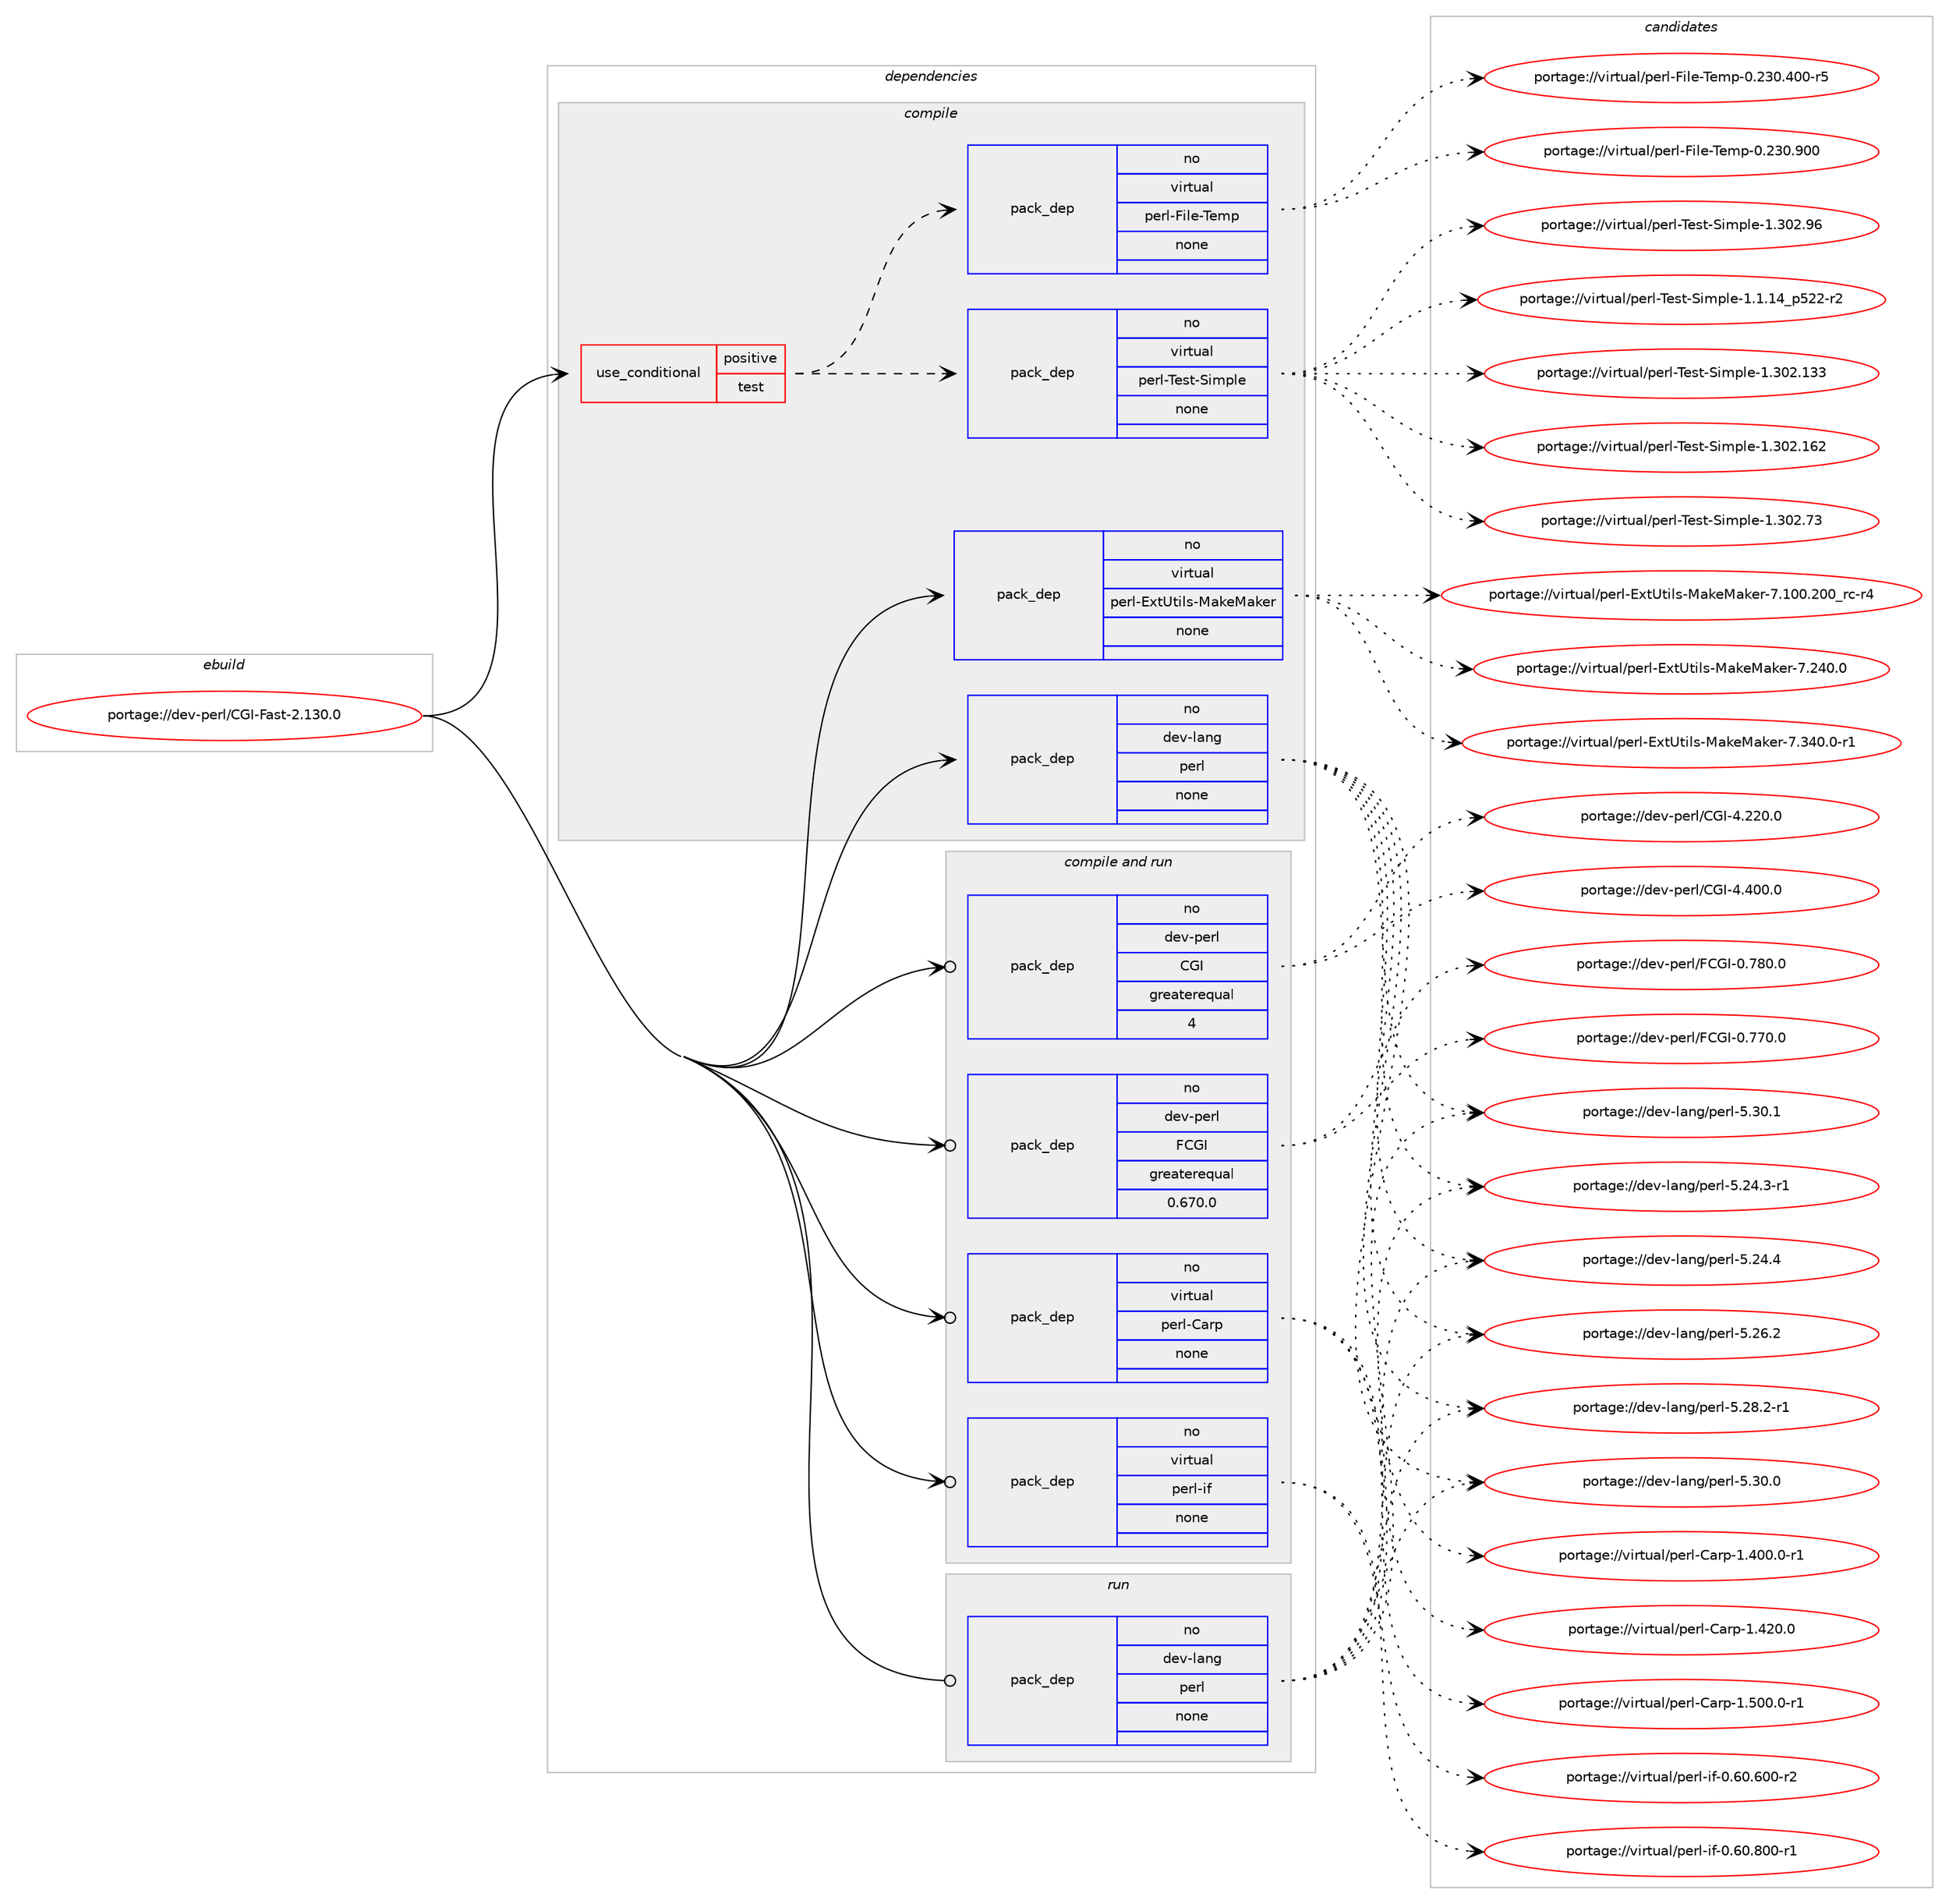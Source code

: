 digraph prolog {

# *************
# Graph options
# *************

newrank=true;
concentrate=true;
compound=true;
graph [rankdir=LR,fontname=Helvetica,fontsize=10,ranksep=1.5];#, ranksep=2.5, nodesep=0.2];
edge  [arrowhead=vee];
node  [fontname=Helvetica,fontsize=10];

# **********
# The ebuild
# **********

subgraph cluster_leftcol {
color=gray;
rank=same;
label=<<i>ebuild</i>>;
id [label="portage://dev-perl/CGI-Fast-2.130.0", color=red, width=4, href="../dev-perl/CGI-Fast-2.130.0.svg"];
}

# ****************
# The dependencies
# ****************

subgraph cluster_midcol {
color=gray;
label=<<i>dependencies</i>>;
subgraph cluster_compile {
fillcolor="#eeeeee";
style=filled;
label=<<i>compile</i>>;
subgraph cond22602 {
dependency109298 [label=<<TABLE BORDER="0" CELLBORDER="1" CELLSPACING="0" CELLPADDING="4"><TR><TD ROWSPAN="3" CELLPADDING="10">use_conditional</TD></TR><TR><TD>positive</TD></TR><TR><TD>test</TD></TR></TABLE>>, shape=none, color=red];
subgraph pack83526 {
dependency109299 [label=<<TABLE BORDER="0" CELLBORDER="1" CELLSPACING="0" CELLPADDING="4" WIDTH="220"><TR><TD ROWSPAN="6" CELLPADDING="30">pack_dep</TD></TR><TR><TD WIDTH="110">no</TD></TR><TR><TD>virtual</TD></TR><TR><TD>perl-File-Temp</TD></TR><TR><TD>none</TD></TR><TR><TD></TD></TR></TABLE>>, shape=none, color=blue];
}
dependency109298:e -> dependency109299:w [weight=20,style="dashed",arrowhead="vee"];
subgraph pack83527 {
dependency109300 [label=<<TABLE BORDER="0" CELLBORDER="1" CELLSPACING="0" CELLPADDING="4" WIDTH="220"><TR><TD ROWSPAN="6" CELLPADDING="30">pack_dep</TD></TR><TR><TD WIDTH="110">no</TD></TR><TR><TD>virtual</TD></TR><TR><TD>perl-Test-Simple</TD></TR><TR><TD>none</TD></TR><TR><TD></TD></TR></TABLE>>, shape=none, color=blue];
}
dependency109298:e -> dependency109300:w [weight=20,style="dashed",arrowhead="vee"];
}
id:e -> dependency109298:w [weight=20,style="solid",arrowhead="vee"];
subgraph pack83528 {
dependency109301 [label=<<TABLE BORDER="0" CELLBORDER="1" CELLSPACING="0" CELLPADDING="4" WIDTH="220"><TR><TD ROWSPAN="6" CELLPADDING="30">pack_dep</TD></TR><TR><TD WIDTH="110">no</TD></TR><TR><TD>dev-lang</TD></TR><TR><TD>perl</TD></TR><TR><TD>none</TD></TR><TR><TD></TD></TR></TABLE>>, shape=none, color=blue];
}
id:e -> dependency109301:w [weight=20,style="solid",arrowhead="vee"];
subgraph pack83529 {
dependency109302 [label=<<TABLE BORDER="0" CELLBORDER="1" CELLSPACING="0" CELLPADDING="4" WIDTH="220"><TR><TD ROWSPAN="6" CELLPADDING="30">pack_dep</TD></TR><TR><TD WIDTH="110">no</TD></TR><TR><TD>virtual</TD></TR><TR><TD>perl-ExtUtils-MakeMaker</TD></TR><TR><TD>none</TD></TR><TR><TD></TD></TR></TABLE>>, shape=none, color=blue];
}
id:e -> dependency109302:w [weight=20,style="solid",arrowhead="vee"];
}
subgraph cluster_compileandrun {
fillcolor="#eeeeee";
style=filled;
label=<<i>compile and run</i>>;
subgraph pack83530 {
dependency109303 [label=<<TABLE BORDER="0" CELLBORDER="1" CELLSPACING="0" CELLPADDING="4" WIDTH="220"><TR><TD ROWSPAN="6" CELLPADDING="30">pack_dep</TD></TR><TR><TD WIDTH="110">no</TD></TR><TR><TD>dev-perl</TD></TR><TR><TD>CGI</TD></TR><TR><TD>greaterequal</TD></TR><TR><TD>4</TD></TR></TABLE>>, shape=none, color=blue];
}
id:e -> dependency109303:w [weight=20,style="solid",arrowhead="odotvee"];
subgraph pack83531 {
dependency109304 [label=<<TABLE BORDER="0" CELLBORDER="1" CELLSPACING="0" CELLPADDING="4" WIDTH="220"><TR><TD ROWSPAN="6" CELLPADDING="30">pack_dep</TD></TR><TR><TD WIDTH="110">no</TD></TR><TR><TD>dev-perl</TD></TR><TR><TD>FCGI</TD></TR><TR><TD>greaterequal</TD></TR><TR><TD>0.670.0</TD></TR></TABLE>>, shape=none, color=blue];
}
id:e -> dependency109304:w [weight=20,style="solid",arrowhead="odotvee"];
subgraph pack83532 {
dependency109305 [label=<<TABLE BORDER="0" CELLBORDER="1" CELLSPACING="0" CELLPADDING="4" WIDTH="220"><TR><TD ROWSPAN="6" CELLPADDING="30">pack_dep</TD></TR><TR><TD WIDTH="110">no</TD></TR><TR><TD>virtual</TD></TR><TR><TD>perl-Carp</TD></TR><TR><TD>none</TD></TR><TR><TD></TD></TR></TABLE>>, shape=none, color=blue];
}
id:e -> dependency109305:w [weight=20,style="solid",arrowhead="odotvee"];
subgraph pack83533 {
dependency109306 [label=<<TABLE BORDER="0" CELLBORDER="1" CELLSPACING="0" CELLPADDING="4" WIDTH="220"><TR><TD ROWSPAN="6" CELLPADDING="30">pack_dep</TD></TR><TR><TD WIDTH="110">no</TD></TR><TR><TD>virtual</TD></TR><TR><TD>perl-if</TD></TR><TR><TD>none</TD></TR><TR><TD></TD></TR></TABLE>>, shape=none, color=blue];
}
id:e -> dependency109306:w [weight=20,style="solid",arrowhead="odotvee"];
}
subgraph cluster_run {
fillcolor="#eeeeee";
style=filled;
label=<<i>run</i>>;
subgraph pack83534 {
dependency109307 [label=<<TABLE BORDER="0" CELLBORDER="1" CELLSPACING="0" CELLPADDING="4" WIDTH="220"><TR><TD ROWSPAN="6" CELLPADDING="30">pack_dep</TD></TR><TR><TD WIDTH="110">no</TD></TR><TR><TD>dev-lang</TD></TR><TR><TD>perl</TD></TR><TR><TD>none</TD></TR><TR><TD></TD></TR></TABLE>>, shape=none, color=blue];
}
id:e -> dependency109307:w [weight=20,style="solid",arrowhead="odot"];
}
}

# **************
# The candidates
# **************

subgraph cluster_choices {
rank=same;
color=gray;
label=<<i>candidates</i>>;

subgraph choice83526 {
color=black;
nodesep=1;
choiceportage118105114116117971084711210111410845701051081014584101109112454846505148465248484511453 [label="portage://virtual/perl-File-Temp-0.230.400-r5", color=red, width=4,href="../virtual/perl-File-Temp-0.230.400-r5.svg"];
choiceportage11810511411611797108471121011141084570105108101458410110911245484650514846574848 [label="portage://virtual/perl-File-Temp-0.230.900", color=red, width=4,href="../virtual/perl-File-Temp-0.230.900.svg"];
dependency109299:e -> choiceportage118105114116117971084711210111410845701051081014584101109112454846505148465248484511453:w [style=dotted,weight="100"];
dependency109299:e -> choiceportage11810511411611797108471121011141084570105108101458410110911245484650514846574848:w [style=dotted,weight="100"];
}
subgraph choice83527 {
color=black;
nodesep=1;
choiceportage11810511411611797108471121011141084584101115116458310510911210810145494649464952951125350504511450 [label="portage://virtual/perl-Test-Simple-1.1.14_p522-r2", color=red, width=4,href="../virtual/perl-Test-Simple-1.1.14_p522-r2.svg"];
choiceportage11810511411611797108471121011141084584101115116458310510911210810145494651485046495151 [label="portage://virtual/perl-Test-Simple-1.302.133", color=red, width=4,href="../virtual/perl-Test-Simple-1.302.133.svg"];
choiceportage11810511411611797108471121011141084584101115116458310510911210810145494651485046495450 [label="portage://virtual/perl-Test-Simple-1.302.162", color=red, width=4,href="../virtual/perl-Test-Simple-1.302.162.svg"];
choiceportage118105114116117971084711210111410845841011151164583105109112108101454946514850465551 [label="portage://virtual/perl-Test-Simple-1.302.73", color=red, width=4,href="../virtual/perl-Test-Simple-1.302.73.svg"];
choiceportage118105114116117971084711210111410845841011151164583105109112108101454946514850465754 [label="portage://virtual/perl-Test-Simple-1.302.96", color=red, width=4,href="../virtual/perl-Test-Simple-1.302.96.svg"];
dependency109300:e -> choiceportage11810511411611797108471121011141084584101115116458310510911210810145494649464952951125350504511450:w [style=dotted,weight="100"];
dependency109300:e -> choiceportage11810511411611797108471121011141084584101115116458310510911210810145494651485046495151:w [style=dotted,weight="100"];
dependency109300:e -> choiceportage11810511411611797108471121011141084584101115116458310510911210810145494651485046495450:w [style=dotted,weight="100"];
dependency109300:e -> choiceportage118105114116117971084711210111410845841011151164583105109112108101454946514850465551:w [style=dotted,weight="100"];
dependency109300:e -> choiceportage118105114116117971084711210111410845841011151164583105109112108101454946514850465754:w [style=dotted,weight="100"];
}
subgraph choice83528 {
color=black;
nodesep=1;
choiceportage100101118451089711010347112101114108455346505246514511449 [label="portage://dev-lang/perl-5.24.3-r1", color=red, width=4,href="../dev-lang/perl-5.24.3-r1.svg"];
choiceportage10010111845108971101034711210111410845534650524652 [label="portage://dev-lang/perl-5.24.4", color=red, width=4,href="../dev-lang/perl-5.24.4.svg"];
choiceportage10010111845108971101034711210111410845534650544650 [label="portage://dev-lang/perl-5.26.2", color=red, width=4,href="../dev-lang/perl-5.26.2.svg"];
choiceportage100101118451089711010347112101114108455346505646504511449 [label="portage://dev-lang/perl-5.28.2-r1", color=red, width=4,href="../dev-lang/perl-5.28.2-r1.svg"];
choiceportage10010111845108971101034711210111410845534651484648 [label="portage://dev-lang/perl-5.30.0", color=red, width=4,href="../dev-lang/perl-5.30.0.svg"];
choiceportage10010111845108971101034711210111410845534651484649 [label="portage://dev-lang/perl-5.30.1", color=red, width=4,href="../dev-lang/perl-5.30.1.svg"];
dependency109301:e -> choiceportage100101118451089711010347112101114108455346505246514511449:w [style=dotted,weight="100"];
dependency109301:e -> choiceportage10010111845108971101034711210111410845534650524652:w [style=dotted,weight="100"];
dependency109301:e -> choiceportage10010111845108971101034711210111410845534650544650:w [style=dotted,weight="100"];
dependency109301:e -> choiceportage100101118451089711010347112101114108455346505646504511449:w [style=dotted,weight="100"];
dependency109301:e -> choiceportage10010111845108971101034711210111410845534651484648:w [style=dotted,weight="100"];
dependency109301:e -> choiceportage10010111845108971101034711210111410845534651484649:w [style=dotted,weight="100"];
}
subgraph choice83529 {
color=black;
nodesep=1;
choiceportage118105114116117971084711210111410845691201168511610510811545779710710177971071011144555464948484650484895114994511452 [label="portage://virtual/perl-ExtUtils-MakeMaker-7.100.200_rc-r4", color=red, width=4,href="../virtual/perl-ExtUtils-MakeMaker-7.100.200_rc-r4.svg"];
choiceportage118105114116117971084711210111410845691201168511610510811545779710710177971071011144555465052484648 [label="portage://virtual/perl-ExtUtils-MakeMaker-7.240.0", color=red, width=4,href="../virtual/perl-ExtUtils-MakeMaker-7.240.0.svg"];
choiceportage1181051141161179710847112101114108456912011685116105108115457797107101779710710111445554651524846484511449 [label="portage://virtual/perl-ExtUtils-MakeMaker-7.340.0-r1", color=red, width=4,href="../virtual/perl-ExtUtils-MakeMaker-7.340.0-r1.svg"];
dependency109302:e -> choiceportage118105114116117971084711210111410845691201168511610510811545779710710177971071011144555464948484650484895114994511452:w [style=dotted,weight="100"];
dependency109302:e -> choiceportage118105114116117971084711210111410845691201168511610510811545779710710177971071011144555465052484648:w [style=dotted,weight="100"];
dependency109302:e -> choiceportage1181051141161179710847112101114108456912011685116105108115457797107101779710710111445554651524846484511449:w [style=dotted,weight="100"];
}
subgraph choice83530 {
color=black;
nodesep=1;
choiceportage10010111845112101114108476771734552465050484648 [label="portage://dev-perl/CGI-4.220.0", color=red, width=4,href="../dev-perl/CGI-4.220.0.svg"];
choiceportage10010111845112101114108476771734552465248484648 [label="portage://dev-perl/CGI-4.400.0", color=red, width=4,href="../dev-perl/CGI-4.400.0.svg"];
dependency109303:e -> choiceportage10010111845112101114108476771734552465050484648:w [style=dotted,weight="100"];
dependency109303:e -> choiceportage10010111845112101114108476771734552465248484648:w [style=dotted,weight="100"];
}
subgraph choice83531 {
color=black;
nodesep=1;
choiceportage1001011184511210111410847706771734548465555484648 [label="portage://dev-perl/FCGI-0.770.0", color=red, width=4,href="../dev-perl/FCGI-0.770.0.svg"];
choiceportage1001011184511210111410847706771734548465556484648 [label="portage://dev-perl/FCGI-0.780.0", color=red, width=4,href="../dev-perl/FCGI-0.780.0.svg"];
dependency109304:e -> choiceportage1001011184511210111410847706771734548465555484648:w [style=dotted,weight="100"];
dependency109304:e -> choiceportage1001011184511210111410847706771734548465556484648:w [style=dotted,weight="100"];
}
subgraph choice83532 {
color=black;
nodesep=1;
choiceportage118105114116117971084711210111410845679711411245494652484846484511449 [label="portage://virtual/perl-Carp-1.400.0-r1", color=red, width=4,href="../virtual/perl-Carp-1.400.0-r1.svg"];
choiceportage11810511411611797108471121011141084567971141124549465250484648 [label="portage://virtual/perl-Carp-1.420.0", color=red, width=4,href="../virtual/perl-Carp-1.420.0.svg"];
choiceportage118105114116117971084711210111410845679711411245494653484846484511449 [label="portage://virtual/perl-Carp-1.500.0-r1", color=red, width=4,href="../virtual/perl-Carp-1.500.0-r1.svg"];
dependency109305:e -> choiceportage118105114116117971084711210111410845679711411245494652484846484511449:w [style=dotted,weight="100"];
dependency109305:e -> choiceportage11810511411611797108471121011141084567971141124549465250484648:w [style=dotted,weight="100"];
dependency109305:e -> choiceportage118105114116117971084711210111410845679711411245494653484846484511449:w [style=dotted,weight="100"];
}
subgraph choice83533 {
color=black;
nodesep=1;
choiceportage1181051141161179710847112101114108451051024548465448465448484511450 [label="portage://virtual/perl-if-0.60.600-r2", color=red, width=4,href="../virtual/perl-if-0.60.600-r2.svg"];
choiceportage1181051141161179710847112101114108451051024548465448465648484511449 [label="portage://virtual/perl-if-0.60.800-r1", color=red, width=4,href="../virtual/perl-if-0.60.800-r1.svg"];
dependency109306:e -> choiceportage1181051141161179710847112101114108451051024548465448465448484511450:w [style=dotted,weight="100"];
dependency109306:e -> choiceportage1181051141161179710847112101114108451051024548465448465648484511449:w [style=dotted,weight="100"];
}
subgraph choice83534 {
color=black;
nodesep=1;
choiceportage100101118451089711010347112101114108455346505246514511449 [label="portage://dev-lang/perl-5.24.3-r1", color=red, width=4,href="../dev-lang/perl-5.24.3-r1.svg"];
choiceportage10010111845108971101034711210111410845534650524652 [label="portage://dev-lang/perl-5.24.4", color=red, width=4,href="../dev-lang/perl-5.24.4.svg"];
choiceportage10010111845108971101034711210111410845534650544650 [label="portage://dev-lang/perl-5.26.2", color=red, width=4,href="../dev-lang/perl-5.26.2.svg"];
choiceportage100101118451089711010347112101114108455346505646504511449 [label="portage://dev-lang/perl-5.28.2-r1", color=red, width=4,href="../dev-lang/perl-5.28.2-r1.svg"];
choiceportage10010111845108971101034711210111410845534651484648 [label="portage://dev-lang/perl-5.30.0", color=red, width=4,href="../dev-lang/perl-5.30.0.svg"];
choiceportage10010111845108971101034711210111410845534651484649 [label="portage://dev-lang/perl-5.30.1", color=red, width=4,href="../dev-lang/perl-5.30.1.svg"];
dependency109307:e -> choiceportage100101118451089711010347112101114108455346505246514511449:w [style=dotted,weight="100"];
dependency109307:e -> choiceportage10010111845108971101034711210111410845534650524652:w [style=dotted,weight="100"];
dependency109307:e -> choiceportage10010111845108971101034711210111410845534650544650:w [style=dotted,weight="100"];
dependency109307:e -> choiceportage100101118451089711010347112101114108455346505646504511449:w [style=dotted,weight="100"];
dependency109307:e -> choiceportage10010111845108971101034711210111410845534651484648:w [style=dotted,weight="100"];
dependency109307:e -> choiceportage10010111845108971101034711210111410845534651484649:w [style=dotted,weight="100"];
}
}

}

